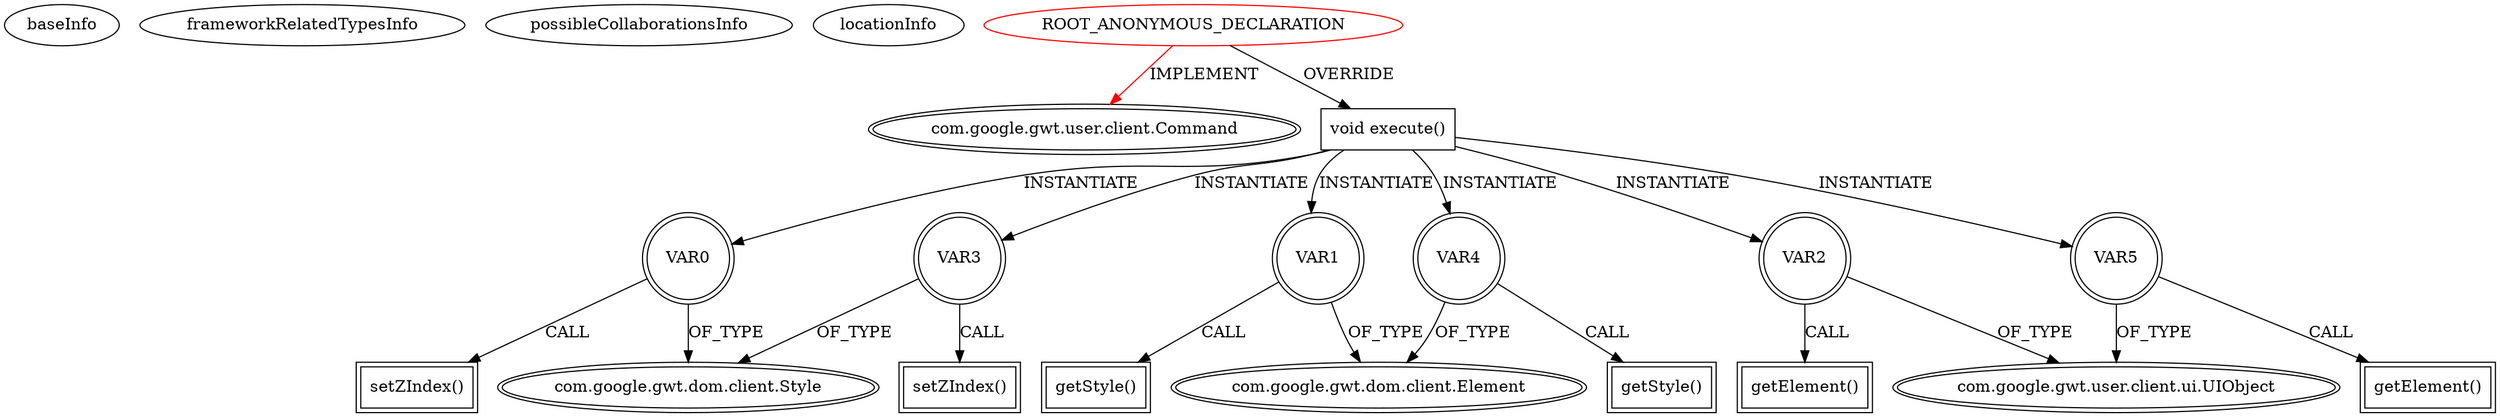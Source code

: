 digraph {
baseInfo[graphId=4149,category="extension_graph",isAnonymous=true,possibleRelation=false]
frameworkRelatedTypesInfo[0="com.google.gwt.user.client.Command"]
possibleCollaborationsInfo[]
locationInfo[projectName="nextinterfaces-next",filePath="/nextinterfaces-next/next-master/src/next/i/controller/XNavigationController.java",contextSignature="next.i.controller.XController popController_(next.i.controller.XController,next.i.controller.XController,boolean)",graphId="4149"]
0[label="ROOT_ANONYMOUS_DECLARATION",vertexType="ROOT_ANONYMOUS_DECLARATION",isFrameworkType=false,color=red]
1[label="com.google.gwt.user.client.Command",vertexType="FRAMEWORK_INTERFACE_TYPE",isFrameworkType=true,peripheries=2]
2[label="void execute()",vertexType="OVERRIDING_METHOD_DECLARATION",isFrameworkType=false,shape=box]
3[label="VAR0",vertexType="VARIABLE_EXPRESION",isFrameworkType=true,peripheries=2,shape=circle]
5[label="com.google.gwt.dom.client.Style",vertexType="FRAMEWORK_CLASS_TYPE",isFrameworkType=true,peripheries=2]
4[label="setZIndex()",vertexType="INSIDE_CALL",isFrameworkType=true,peripheries=2,shape=box]
6[label="VAR1",vertexType="VARIABLE_EXPRESION",isFrameworkType=true,peripheries=2,shape=circle]
8[label="com.google.gwt.dom.client.Element",vertexType="FRAMEWORK_CLASS_TYPE",isFrameworkType=true,peripheries=2]
7[label="getStyle()",vertexType="INSIDE_CALL",isFrameworkType=true,peripheries=2,shape=box]
9[label="VAR2",vertexType="VARIABLE_EXPRESION",isFrameworkType=true,peripheries=2,shape=circle]
11[label="com.google.gwt.user.client.ui.UIObject",vertexType="FRAMEWORK_CLASS_TYPE",isFrameworkType=true,peripheries=2]
10[label="getElement()",vertexType="INSIDE_CALL",isFrameworkType=true,peripheries=2,shape=box]
12[label="VAR3",vertexType="VARIABLE_EXPRESION",isFrameworkType=true,peripheries=2,shape=circle]
13[label="setZIndex()",vertexType="INSIDE_CALL",isFrameworkType=true,peripheries=2,shape=box]
15[label="VAR4",vertexType="VARIABLE_EXPRESION",isFrameworkType=true,peripheries=2,shape=circle]
16[label="getStyle()",vertexType="INSIDE_CALL",isFrameworkType=true,peripheries=2,shape=box]
18[label="VAR5",vertexType="VARIABLE_EXPRESION",isFrameworkType=true,peripheries=2,shape=circle]
19[label="getElement()",vertexType="INSIDE_CALL",isFrameworkType=true,peripheries=2,shape=box]
0->1[label="IMPLEMENT",color=red]
0->2[label="OVERRIDE"]
2->3[label="INSTANTIATE"]
3->5[label="OF_TYPE"]
3->4[label="CALL"]
2->6[label="INSTANTIATE"]
6->8[label="OF_TYPE"]
6->7[label="CALL"]
2->9[label="INSTANTIATE"]
9->11[label="OF_TYPE"]
9->10[label="CALL"]
2->12[label="INSTANTIATE"]
12->5[label="OF_TYPE"]
12->13[label="CALL"]
2->15[label="INSTANTIATE"]
15->8[label="OF_TYPE"]
15->16[label="CALL"]
2->18[label="INSTANTIATE"]
18->11[label="OF_TYPE"]
18->19[label="CALL"]
}
